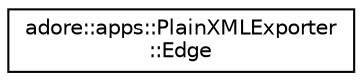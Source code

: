 digraph "Graphical Class Hierarchy"
{
 // LATEX_PDF_SIZE
  edge [fontname="Helvetica",fontsize="10",labelfontname="Helvetica",labelfontsize="10"];
  node [fontname="Helvetica",fontsize="10",shape=record];
  rankdir="LR";
  Node0 [label="adore::apps::PlainXMLExporter\l::Edge",height=0.2,width=0.4,color="black", fillcolor="white", style="filled",URL="$structadore_1_1apps_1_1PlainXMLExporter_1_1Edge.html",tooltip=" "];
}
